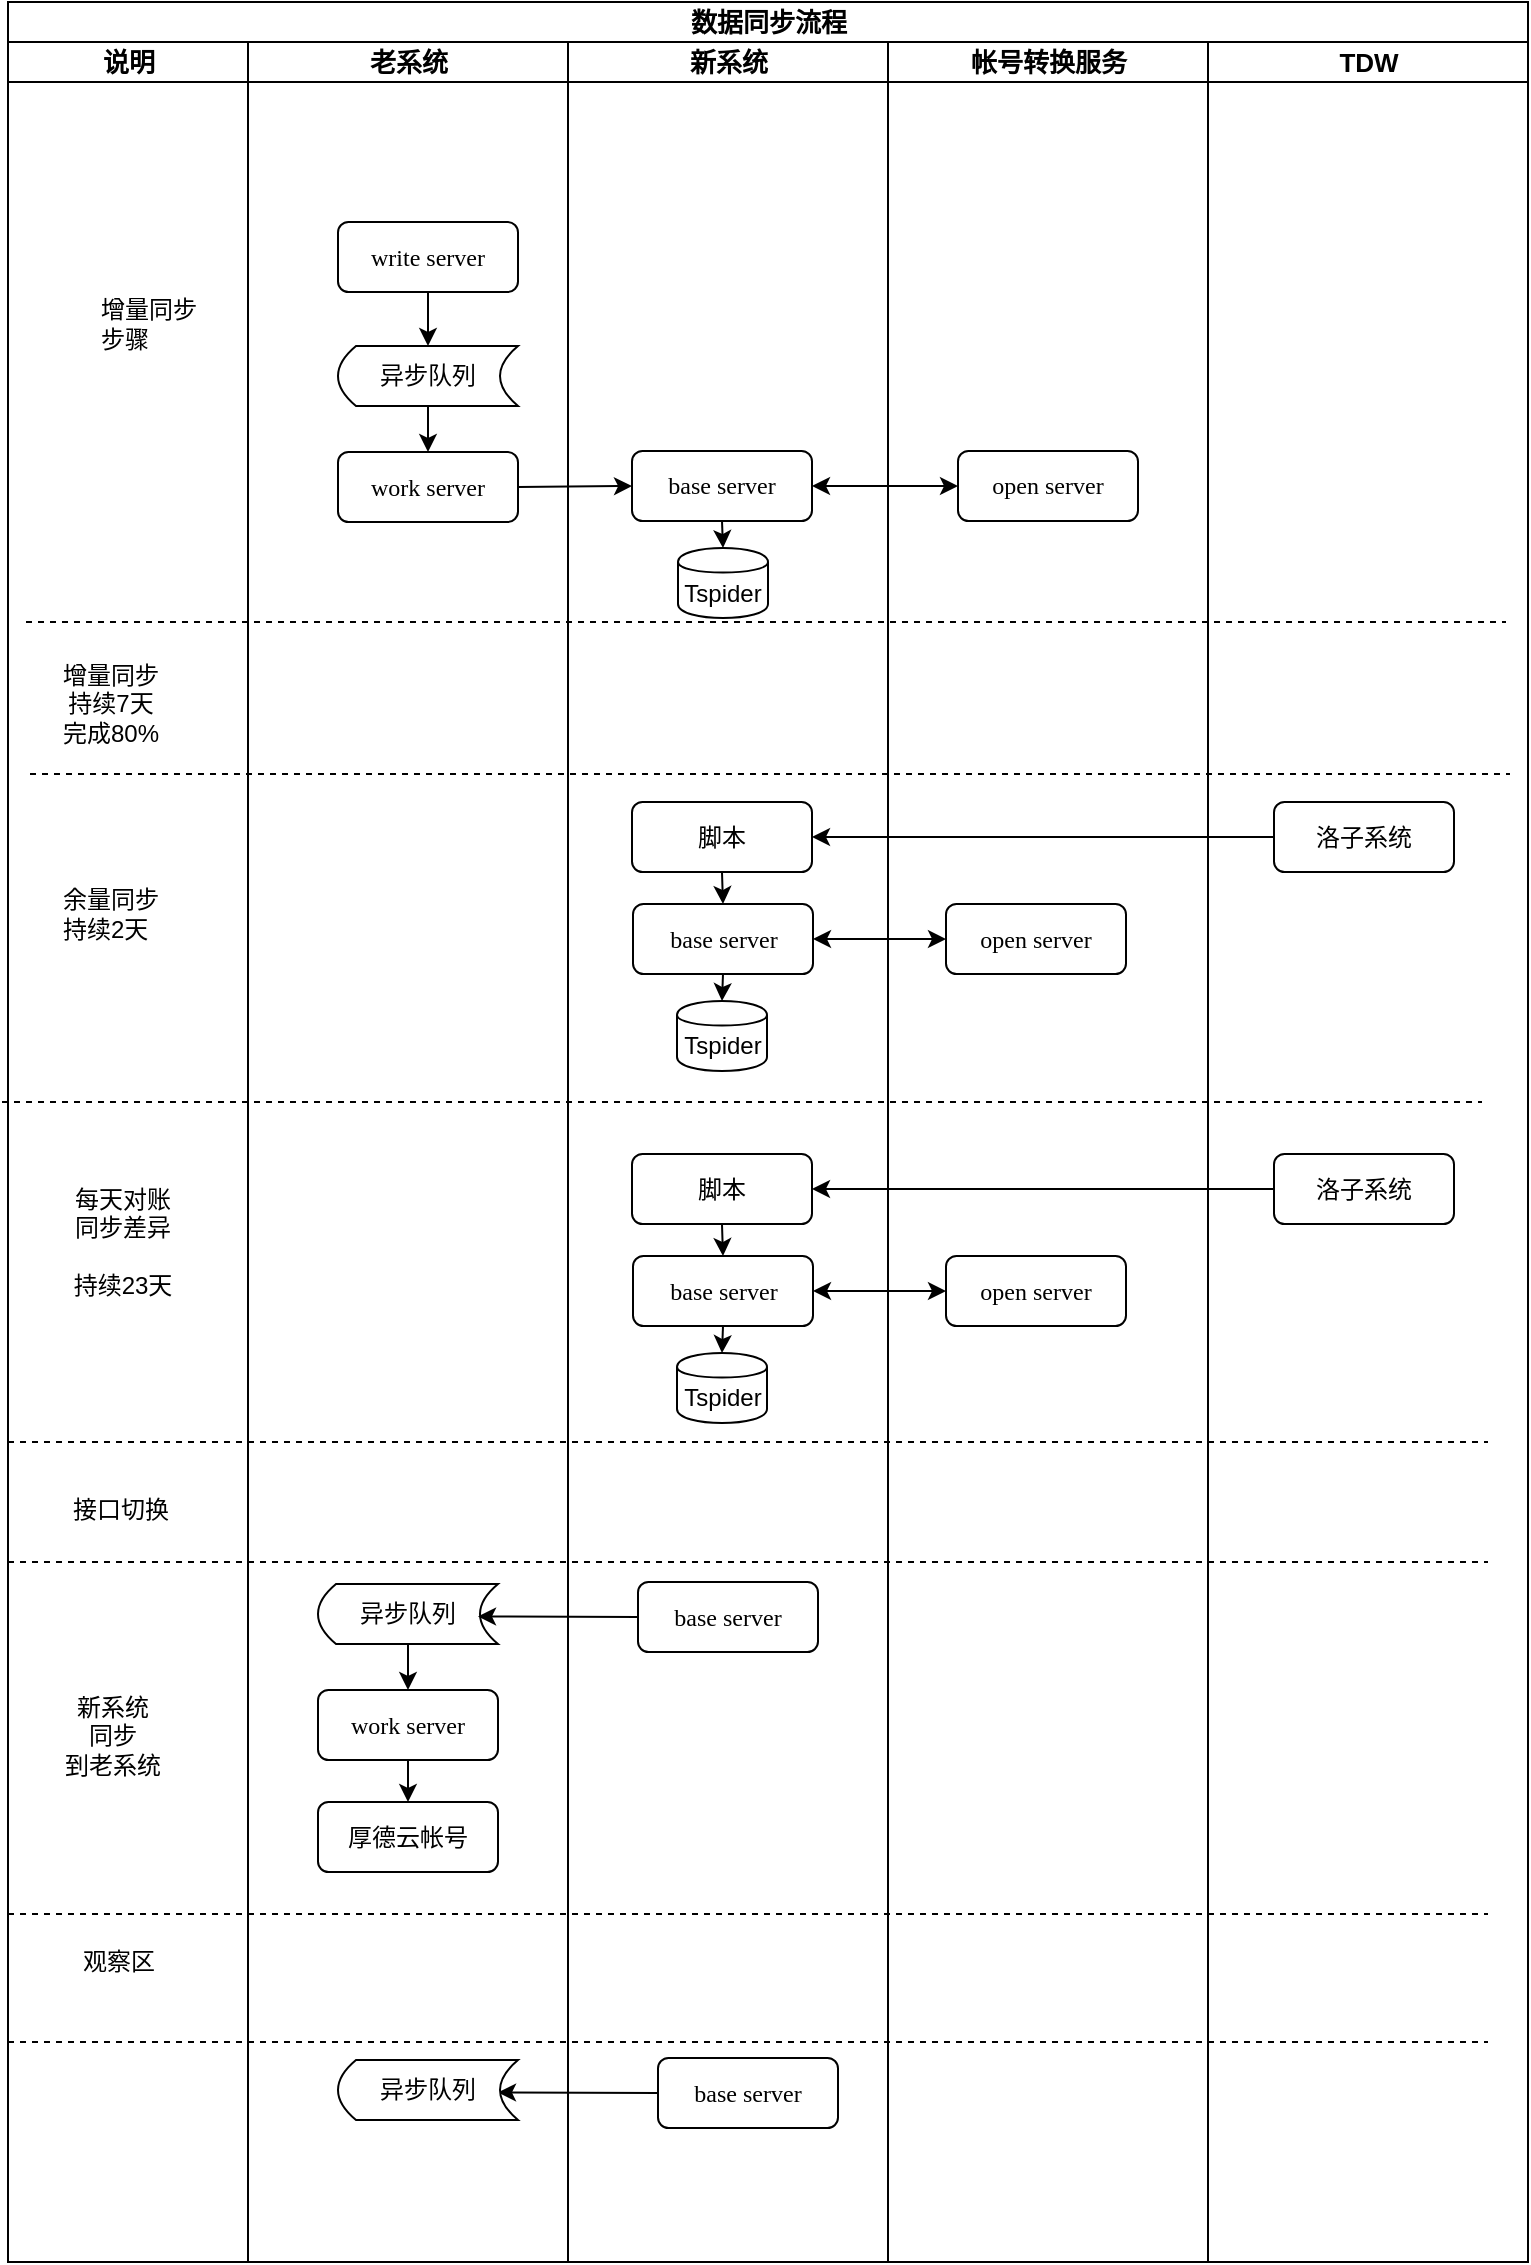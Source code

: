 <mxfile pages="1" version="11.2.2" type="github"><diagram name="Page-1" id="74e2e168-ea6b-b213-b513-2b3c1d86103e"><mxGraphModel dx="1221" dy="647" grid="1" gridSize="10" guides="1" tooltips="1" connect="1" arrows="1" fold="1" page="1" pageScale="1" pageWidth="1100" pageHeight="850" background="#ffffff" math="0" shadow="0"><root><mxCell id="0"/><mxCell id="1" parent="0"/><mxCell id="ZhydiqrrG4qbx1r7twmB-99" value="" style="endArrow=classic;html=1;fontSize=12;exitX=0;exitY=0.5;exitDx=0;exitDy=0;entryX=0.889;entryY=0.54;entryDx=0;entryDy=0;entryPerimeter=0;" edge="1" parent="1" source="ZhydiqrrG4qbx1r7twmB-98" target="ZhydiqrrG4qbx1r7twmB-97"><mxGeometry width="50" height="50" relative="1" as="geometry"><mxPoint x="343.5" y="1105.5" as="sourcePoint"/><mxPoint x="259" y="1046" as="targetPoint"/></mxGeometry></mxCell><mxCell id="77e6c97f196da883-1" value="&lt;font style=&quot;font-size: 13px;&quot;&gt;数据同步流程&lt;/font&gt;" style="swimlane;html=1;childLayout=stackLayout;startSize=20;rounded=0;shadow=0;labelBackgroundColor=none;strokeColor=#000000;strokeWidth=1;fillColor=#ffffff;fontFamily=Verdana;fontSize=13;fontColor=#000000;align=center;" parent="1" vertex="1"><mxGeometry x="71" y="60" width="760" height="1130" as="geometry"/></mxCell><mxCell id="77e6c97f196da883-3" value="说明" style="swimlane;html=1;startSize=20;fontSize=13;" parent="77e6c97f196da883-1" vertex="1"><mxGeometry y="20" width="120" height="1110" as="geometry"/></mxCell><mxCell id="77e6c97f196da883-11" value="write server" style="rounded=1;whiteSpace=wrap;html=1;shadow=0;labelBackgroundColor=none;strokeColor=#000000;strokeWidth=1;fillColor=#ffffff;fontFamily=Verdana;fontSize=12;fontColor=#000000;align=center;" parent="77e6c97f196da883-3" vertex="1"><mxGeometry x="165" y="90" width="90" height="35" as="geometry"/></mxCell><mxCell id="ZhydiqrrG4qbx1r7twmB-63" value="work server" style="rounded=1;whiteSpace=wrap;html=1;shadow=0;labelBackgroundColor=none;strokeColor=#000000;strokeWidth=1;fillColor=#ffffff;fontFamily=Verdana;fontSize=12;fontColor=#000000;align=center;" vertex="1" parent="77e6c97f196da883-3"><mxGeometry x="165" y="205" width="90" height="35" as="geometry"/></mxCell><mxCell id="ZhydiqrrG4qbx1r7twmB-1" value="异步队列" style="shape=dataStorage;whiteSpace=wrap;html=1;fontSize=12;" vertex="1" parent="77e6c97f196da883-3"><mxGeometry x="165" y="152" width="90" height="30" as="geometry"/></mxCell><mxCell id="ZhydiqrrG4qbx1r7twmB-2" value="" style="endArrow=classic;html=1;exitX=0.5;exitY=1;exitDx=0;exitDy=0;entryX=0.5;entryY=0;entryDx=0;entryDy=0;fontSize=12;" edge="1" parent="77e6c97f196da883-3" source="77e6c97f196da883-11" target="ZhydiqrrG4qbx1r7twmB-1"><mxGeometry width="50" height="50" relative="1" as="geometry"><mxPoint x="-60" y="190" as="sourcePoint"/><mxPoint x="-10" y="140" as="targetPoint"/></mxGeometry></mxCell><mxCell id="ZhydiqrrG4qbx1r7twmB-4" value="" style="endArrow=classic;html=1;exitX=0.5;exitY=1;exitDx=0;exitDy=0;entryX=0.5;entryY=0;entryDx=0;entryDy=0;fontSize=12;" edge="1" parent="77e6c97f196da883-3" source="ZhydiqrrG4qbx1r7twmB-1" target="ZhydiqrrG4qbx1r7twmB-63"><mxGeometry width="50" height="50" relative="1" as="geometry"><mxPoint x="60" y="362" as="sourcePoint"/><mxPoint x="75" y="204.5" as="targetPoint"/></mxGeometry></mxCell><mxCell id="ZhydiqrrG4qbx1r7twmB-67" value="接口切换" style="text;html=1;strokeColor=none;fillColor=none;align=center;verticalAlign=middle;whiteSpace=wrap;rounded=0;fontSize=12;" vertex="1" parent="77e6c97f196da883-3"><mxGeometry x="30" y="724" width="53" height="20" as="geometry"/></mxCell><mxCell id="ZhydiqrrG4qbx1r7twmB-68" value="每天对账&lt;br&gt;同步差异&lt;br&gt;&lt;br&gt;持续23天" style="text;html=1;strokeColor=none;fillColor=none;align=center;verticalAlign=middle;whiteSpace=wrap;rounded=0;fontSize=12;" vertex="1" parent="77e6c97f196da883-3"><mxGeometry x="29" y="570" width="57" height="60" as="geometry"/></mxCell><mxCell id="ZhydiqrrG4qbx1r7twmB-69" value="&lt;span style=&quot;text-align: left ; white-space: normal&quot;&gt;增量同步&lt;/span&gt;&lt;br style=&quot;text-align: left ; white-space: normal&quot;&gt;&lt;span style=&quot;text-align: left ; white-space: normal&quot;&gt;持续7天&lt;/span&gt;&lt;br style=&quot;text-align: left ; white-space: normal&quot;&gt;&lt;span style=&quot;text-align: left ; white-space: normal&quot;&gt;完成80%&lt;/span&gt;" style="text;html=1;strokeColor=none;fillColor=none;align=center;verticalAlign=middle;whiteSpace=wrap;rounded=0;fontSize=12;" vertex="1" parent="77e6c97f196da883-3"><mxGeometry x="20" y="300" width="63" height="61" as="geometry"/></mxCell><mxCell id="ZhydiqrrG4qbx1r7twmB-70" value="&lt;span style=&quot;text-align: left ; white-space: normal&quot;&gt;增量同步&lt;/span&gt;&lt;br style=&quot;text-align: left ; white-space: normal&quot;&gt;&lt;div style=&quot;text-align: left&quot;&gt;步骤&lt;/div&gt;" style="text;html=1;strokeColor=none;fillColor=none;align=center;verticalAlign=middle;whiteSpace=wrap;rounded=0;fontSize=12;" vertex="1" parent="77e6c97f196da883-3"><mxGeometry x="38.5" y="110" width="63" height="61" as="geometry"/></mxCell><mxCell id="ZhydiqrrG4qbx1r7twmB-74" value="&lt;div style=&quot;text-align: left&quot;&gt;余量同步&lt;/div&gt;&lt;div style=&quot;text-align: left&quot;&gt;持续2天&lt;/div&gt;" style="text;html=1;strokeColor=none;fillColor=none;align=center;verticalAlign=middle;whiteSpace=wrap;rounded=0;fontSize=12;" vertex="1" parent="77e6c97f196da883-3"><mxGeometry x="20" y="405" width="63" height="61" as="geometry"/></mxCell><mxCell id="ZhydiqrrG4qbx1r7twmB-94" value="观察区" style="text;html=1;strokeColor=none;fillColor=none;align=center;verticalAlign=middle;whiteSpace=wrap;rounded=0;fontSize=12;" vertex="1" parent="77e6c97f196da883-3"><mxGeometry x="29" y="950" width="53" height="20" as="geometry"/></mxCell><mxCell id="ZhydiqrrG4qbx1r7twmB-95" value="新系统&lt;br&gt;同步&lt;br&gt;到老系统" style="text;html=1;strokeColor=none;fillColor=none;align=center;verticalAlign=middle;whiteSpace=wrap;rounded=0;fontSize=12;" vertex="1" parent="77e6c97f196da883-3"><mxGeometry x="25" y="824" width="55" height="46" as="geometry"/></mxCell><mxCell id="77e6c97f196da883-4" value="老系统" style="swimlane;html=1;startSize=20;fontSize=13;" parent="77e6c97f196da883-1" vertex="1"><mxGeometry x="120" y="20" width="160" height="1110" as="geometry"><mxRectangle x="160" y="20" width="70" height="690" as="alternateBounds"/></mxGeometry></mxCell><mxCell id="ZhydiqrrG4qbx1r7twmB-8" value="base server" style="rounded=1;whiteSpace=wrap;html=1;shadow=0;labelBackgroundColor=none;strokeColor=#000000;strokeWidth=1;fillColor=#ffffff;fontFamily=Verdana;fontSize=12;fontColor=#000000;align=center;" vertex="1" parent="77e6c97f196da883-4"><mxGeometry x="192" y="204.5" width="90" height="35" as="geometry"/></mxCell><mxCell id="ZhydiqrrG4qbx1r7twmB-15" value="Tspider" style="shape=cylinder;whiteSpace=wrap;html=1;boundedLbl=1;backgroundOutline=1;fontSize=12;" vertex="1" parent="77e6c97f196da883-4"><mxGeometry x="215" y="253" width="45" height="35" as="geometry"/></mxCell><mxCell id="ZhydiqrrG4qbx1r7twmB-16" value="" style="endArrow=classic;html=1;exitX=0.5;exitY=1;exitDx=0;exitDy=0;entryX=0.5;entryY=0;entryDx=0;entryDy=0;fontSize=12;" edge="1" parent="77e6c97f196da883-4" source="ZhydiqrrG4qbx1r7twmB-8" target="ZhydiqrrG4qbx1r7twmB-15"><mxGeometry width="50" height="50" relative="1" as="geometry"><mxPoint x="70" y="400" as="sourcePoint"/><mxPoint x="120" y="350" as="targetPoint"/></mxGeometry></mxCell><mxCell id="ZhydiqrrG4qbx1r7twmB-22" value="base server" style="rounded=1;whiteSpace=wrap;html=1;shadow=0;labelBackgroundColor=none;strokeColor=#000000;strokeWidth=1;fillColor=#ffffff;fontFamily=Verdana;fontSize=12;fontColor=#000000;align=center;" vertex="1" parent="77e6c97f196da883-4"><mxGeometry x="192.5" y="431" width="90" height="35" as="geometry"/></mxCell><mxCell id="ZhydiqrrG4qbx1r7twmB-23" value="Tspider" style="shape=cylinder;whiteSpace=wrap;html=1;boundedLbl=1;backgroundOutline=1;fontSize=12;" vertex="1" parent="77e6c97f196da883-4"><mxGeometry x="214.5" y="479.5" width="45" height="35" as="geometry"/></mxCell><mxCell id="ZhydiqrrG4qbx1r7twmB-24" value="" style="endArrow=classic;html=1;exitX=0.5;exitY=1;exitDx=0;exitDy=0;entryX=0.5;entryY=0;entryDx=0;entryDy=0;fontSize=12;" edge="1" parent="77e6c97f196da883-4" source="ZhydiqrrG4qbx1r7twmB-22" target="ZhydiqrrG4qbx1r7twmB-23"><mxGeometry width="50" height="50" relative="1" as="geometry"><mxPoint x="-159.5" y="546.5" as="sourcePoint"/><mxPoint x="-109.5" y="496.5" as="targetPoint"/></mxGeometry></mxCell><mxCell id="ZhydiqrrG4qbx1r7twmB-25" value="脚本" style="rounded=1;whiteSpace=wrap;html=1;shadow=0;labelBackgroundColor=none;strokeColor=#000000;strokeWidth=1;fillColor=#ffffff;fontFamily=Verdana;fontSize=12;fontColor=#000000;align=center;" vertex="1" parent="77e6c97f196da883-4"><mxGeometry x="192" y="380" width="90" height="35" as="geometry"/></mxCell><mxCell id="ZhydiqrrG4qbx1r7twmB-27" value="" style="endArrow=classic;html=1;fontSize=12;exitX=0.5;exitY=1;exitDx=0;exitDy=0;entryX=0.5;entryY=0;entryDx=0;entryDy=0;" edge="1" parent="77e6c97f196da883-4" source="ZhydiqrrG4qbx1r7twmB-25" target="ZhydiqrrG4qbx1r7twmB-22"><mxGeometry width="50" height="50" relative="1" as="geometry"><mxPoint x="-100" y="580" as="sourcePoint"/><mxPoint x="-50" y="530" as="targetPoint"/></mxGeometry></mxCell><mxCell id="ZhydiqrrG4qbx1r7twmB-65" value="" style="endArrow=none;dashed=1;html=1;fontSize=12;" edge="1" parent="77e6c97f196da883-4"><mxGeometry width="50" height="50" relative="1" as="geometry"><mxPoint x="-123" y="530" as="sourcePoint"/><mxPoint x="617" y="530" as="targetPoint"/></mxGeometry></mxCell><mxCell id="ZhydiqrrG4qbx1r7twmB-66" value="" style="endArrow=none;dashed=1;html=1;fontSize=12;" edge="1" parent="77e6c97f196da883-4"><mxGeometry width="50" height="50" relative="1" as="geometry"><mxPoint x="-120" y="700" as="sourcePoint"/><mxPoint x="620" y="700" as="targetPoint"/></mxGeometry></mxCell><mxCell id="ZhydiqrrG4qbx1r7twmB-84" value="" style="endArrow=none;dashed=1;html=1;fontSize=12;" edge="1" parent="77e6c97f196da883-4"><mxGeometry width="50" height="50" relative="1" as="geometry"><mxPoint x="-120" y="760" as="sourcePoint"/><mxPoint x="620" y="760" as="targetPoint"/></mxGeometry></mxCell><mxCell id="ZhydiqrrG4qbx1r7twmB-87" value="work server" style="rounded=1;whiteSpace=wrap;html=1;shadow=0;labelBackgroundColor=none;strokeColor=#000000;strokeWidth=1;fillColor=#ffffff;fontFamily=Verdana;fontSize=12;fontColor=#000000;align=center;" vertex="1" parent="77e6c97f196da883-4"><mxGeometry x="35" y="824" width="90" height="35" as="geometry"/></mxCell><mxCell id="ZhydiqrrG4qbx1r7twmB-88" value="异步队列" style="shape=dataStorage;whiteSpace=wrap;html=1;fontSize=12;" vertex="1" parent="77e6c97f196da883-4"><mxGeometry x="35" y="771" width="90" height="30" as="geometry"/></mxCell><mxCell id="ZhydiqrrG4qbx1r7twmB-90" value="" style="endArrow=classic;html=1;fontSize=12;exitX=0.5;exitY=1;exitDx=0;exitDy=0;" edge="1" parent="77e6c97f196da883-4" source="ZhydiqrrG4qbx1r7twmB-88" target="ZhydiqrrG4qbx1r7twmB-87"><mxGeometry width="50" height="50" relative="1" as="geometry"><mxPoint x="-91" y="950" as="sourcePoint"/><mxPoint x="-41" y="900" as="targetPoint"/></mxGeometry></mxCell><mxCell id="ZhydiqrrG4qbx1r7twmB-91" value="厚德云帐号" style="rounded=1;whiteSpace=wrap;html=1;shadow=0;labelBackgroundColor=none;strokeColor=#000000;strokeWidth=1;fillColor=#ffffff;fontFamily=Verdana;fontSize=12;fontColor=#000000;align=center;" vertex="1" parent="77e6c97f196da883-4"><mxGeometry x="35" y="880" width="90" height="35" as="geometry"/></mxCell><mxCell id="ZhydiqrrG4qbx1r7twmB-92" value="" style="endArrow=classic;html=1;fontSize=12;exitX=0.5;exitY=1;exitDx=0;exitDy=0;entryX=0.5;entryY=0;entryDx=0;entryDy=0;" edge="1" parent="77e6c97f196da883-4" source="ZhydiqrrG4qbx1r7twmB-87" target="ZhydiqrrG4qbx1r7twmB-91"><mxGeometry width="50" height="50" relative="1" as="geometry"><mxPoint x="-231" y="860" as="sourcePoint"/><mxPoint x="-181" y="810" as="targetPoint"/></mxGeometry></mxCell><mxCell id="ZhydiqrrG4qbx1r7twmB-93" value="" style="endArrow=none;dashed=1;html=1;fontSize=12;" edge="1" parent="77e6c97f196da883-4"><mxGeometry width="50" height="50" relative="1" as="geometry"><mxPoint x="-120" y="1000" as="sourcePoint"/><mxPoint x="620" y="1000" as="targetPoint"/></mxGeometry></mxCell><mxCell id="77e6c97f196da883-6" value="新系统" style="swimlane;html=1;startSize=20;fontSize=13;" parent="77e6c97f196da883-1" vertex="1"><mxGeometry x="280" y="20" width="160" height="1110" as="geometry"/></mxCell><mxCell id="ZhydiqrrG4qbx1r7twmB-86" value="base server" style="rounded=1;whiteSpace=wrap;html=1;shadow=0;labelBackgroundColor=none;strokeColor=#000000;strokeWidth=1;fillColor=#ffffff;fontFamily=Verdana;fontSize=12;fontColor=#000000;align=center;" vertex="1" parent="77e6c97f196da883-6"><mxGeometry x="35" y="770" width="90" height="35" as="geometry"/></mxCell><mxCell id="ZhydiqrrG4qbx1r7twmB-112" value="" style="shape=image;html=1;verticalAlign=top;verticalLabelPosition=bottom;labelBackgroundColor=#ffffff;imageAspect=0;aspect=fixed;image=https://cdn3.iconfinder.com/data/icons/flat-actions-icons-9/792/Close_Icon-128.png;glass=0;fillColor=none;fontSize=12;fontColor=#FF0000;align=left;" vertex="1" parent="77e6c97f196da883-6"><mxGeometry x="-11.5" y="1004" width="43" height="43" as="geometry"/></mxCell><mxCell id="ZhydiqrrG4qbx1r7twmB-13" value="" style="endArrow=classic;html=1;entryX=0;entryY=0.5;entryDx=0;entryDy=0;fontSize=12;exitX=1;exitY=0.5;exitDx=0;exitDy=0;" edge="1" parent="77e6c97f196da883-1" source="ZhydiqrrG4qbx1r7twmB-63" target="ZhydiqrrG4qbx1r7twmB-8"><mxGeometry width="50" height="50" relative="1" as="geometry"><mxPoint x="289" y="242" as="sourcePoint"/><mxPoint x="250" y="350" as="targetPoint"/></mxGeometry></mxCell><mxCell id="ZhydiqrrG4qbx1r7twmB-14" value="" style="endArrow=classic;startArrow=classic;html=1;exitX=1;exitY=0.5;exitDx=0;exitDy=0;entryX=0;entryY=0.5;entryDx=0;entryDy=0;fontSize=12;" edge="1" parent="77e6c97f196da883-1" source="ZhydiqrrG4qbx1r7twmB-8" target="ZhydiqrrG4qbx1r7twmB-10"><mxGeometry width="50" height="50" relative="1" as="geometry"><mxPoint x="260" y="380" as="sourcePoint"/><mxPoint x="310" y="330" as="targetPoint"/></mxGeometry></mxCell><mxCell id="ZhydiqrrG4qbx1r7twmB-20" value="帐号转换服务" style="swimlane;html=1;startSize=20;fontSize=13;" vertex="1" parent="77e6c97f196da883-1"><mxGeometry x="440" y="20" width="160" height="1110" as="geometry"/></mxCell><mxCell id="ZhydiqrrG4qbx1r7twmB-21" value="洛子系统" style="rounded=1;whiteSpace=wrap;html=1;shadow=0;labelBackgroundColor=none;strokeColor=#000000;strokeWidth=1;fillColor=#ffffff;fontFamily=Verdana;fontSize=12;fontColor=#000000;align=center;" vertex="1" parent="ZhydiqrrG4qbx1r7twmB-20"><mxGeometry x="193" y="380" width="90" height="35" as="geometry"/></mxCell><mxCell id="ZhydiqrrG4qbx1r7twmB-10" value="open server" style="rounded=1;whiteSpace=wrap;html=1;shadow=0;labelBackgroundColor=none;strokeColor=#000000;strokeWidth=1;fillColor=#ffffff;fontFamily=Verdana;fontSize=12;fontColor=#000000;align=center;" vertex="1" parent="ZhydiqrrG4qbx1r7twmB-20"><mxGeometry x="35" y="204.5" width="90" height="35" as="geometry"/></mxCell><mxCell id="ZhydiqrrG4qbx1r7twmB-28" value="open server" style="rounded=1;whiteSpace=wrap;html=1;shadow=0;labelBackgroundColor=none;strokeColor=#000000;strokeWidth=1;fillColor=#ffffff;fontFamily=Verdana;fontSize=12;fontColor=#000000;align=center;" vertex="1" parent="ZhydiqrrG4qbx1r7twmB-20"><mxGeometry x="29" y="431" width="90" height="35" as="geometry"/></mxCell><mxCell id="ZhydiqrrG4qbx1r7twmB-26" value="" style="endArrow=classic;html=1;fontSize=12;exitX=0;exitY=0.5;exitDx=0;exitDy=0;entryX=1;entryY=0.5;entryDx=0;entryDy=0;" edge="1" parent="77e6c97f196da883-1" source="ZhydiqrrG4qbx1r7twmB-21" target="ZhydiqrrG4qbx1r7twmB-25"><mxGeometry width="50" height="50" relative="1" as="geometry"><mxPoint x="750" y="460" as="sourcePoint"/><mxPoint x="800" y="410" as="targetPoint"/></mxGeometry></mxCell><mxCell id="ZhydiqrrG4qbx1r7twmB-47" value="TDW" style="swimlane;html=1;startSize=20;fontSize=13;" vertex="1" parent="77e6c97f196da883-1"><mxGeometry x="600" y="20" width="160" height="1110" as="geometry"/></mxCell><mxCell id="ZhydiqrrG4qbx1r7twmB-29" value="" style="endArrow=classic;startArrow=classic;html=1;exitX=1;exitY=0.5;exitDx=0;exitDy=0;entryX=0;entryY=0.5;entryDx=0;entryDy=0;fontSize=12;" edge="1" parent="77e6c97f196da883-1" target="ZhydiqrrG4qbx1r7twmB-28" source="ZhydiqrrG4qbx1r7twmB-22"><mxGeometry width="50" height="50" relative="1" as="geometry"><mxPoint x="282.5" y="468.5" as="sourcePoint"/><mxPoint x="242.5" y="496.5" as="targetPoint"/></mxGeometry></mxCell><mxCell id="ZhydiqrrG4qbx1r7twmB-89" value="" style="endArrow=classic;html=1;fontSize=12;exitX=0;exitY=0.5;exitDx=0;exitDy=0;entryX=0.889;entryY=0.54;entryDx=0;entryDy=0;entryPerimeter=0;" edge="1" parent="77e6c97f196da883-1" source="ZhydiqrrG4qbx1r7twmB-86" target="ZhydiqrrG4qbx1r7twmB-88"><mxGeometry width="50" height="50" relative="1" as="geometry"><mxPoint x="339" y="900" as="sourcePoint"/><mxPoint x="249" y="808" as="targetPoint"/></mxGeometry></mxCell><mxCell id="ZhydiqrrG4qbx1r7twmB-64" value="" style="endArrow=none;dashed=1;html=1;fontSize=12;" edge="1" parent="1"><mxGeometry width="50" height="50" relative="1" as="geometry"><mxPoint x="80" y="370" as="sourcePoint"/><mxPoint x="820" y="370" as="targetPoint"/></mxGeometry></mxCell><mxCell id="ZhydiqrrG4qbx1r7twmB-73" value="" style="endArrow=none;dashed=1;html=1;fontSize=12;" edge="1" parent="1"><mxGeometry width="50" height="50" relative="1" as="geometry"><mxPoint x="82" y="446" as="sourcePoint"/><mxPoint x="822" y="446" as="targetPoint"/></mxGeometry></mxCell><mxCell id="ZhydiqrrG4qbx1r7twmB-75" value="base server" style="rounded=1;whiteSpace=wrap;html=1;shadow=0;labelBackgroundColor=none;strokeColor=#000000;strokeWidth=1;fillColor=#ffffff;fontFamily=Verdana;fontSize=12;fontColor=#000000;align=center;" vertex="1" parent="1"><mxGeometry x="383.5" y="687" width="90" height="35" as="geometry"/></mxCell><mxCell id="ZhydiqrrG4qbx1r7twmB-76" value="Tspider" style="shape=cylinder;whiteSpace=wrap;html=1;boundedLbl=1;backgroundOutline=1;fontSize=12;" vertex="1" parent="1"><mxGeometry x="405.5" y="735.5" width="45" height="35" as="geometry"/></mxCell><mxCell id="ZhydiqrrG4qbx1r7twmB-77" value="" style="endArrow=classic;html=1;exitX=0.5;exitY=1;exitDx=0;exitDy=0;entryX=0.5;entryY=0;entryDx=0;entryDy=0;fontSize=12;" edge="1" parent="1" source="ZhydiqrrG4qbx1r7twmB-75" target="ZhydiqrrG4qbx1r7twmB-76"><mxGeometry width="50" height="50" relative="1" as="geometry"><mxPoint x="-159.5" y="722.5" as="sourcePoint"/><mxPoint x="-109.5" y="672.5" as="targetPoint"/></mxGeometry></mxCell><mxCell id="ZhydiqrrG4qbx1r7twmB-78" value="脚本" style="rounded=1;whiteSpace=wrap;html=1;shadow=0;labelBackgroundColor=none;strokeColor=#000000;strokeWidth=1;fillColor=#ffffff;fontFamily=Verdana;fontSize=12;fontColor=#000000;align=center;" vertex="1" parent="1"><mxGeometry x="383" y="636" width="90" height="35" as="geometry"/></mxCell><mxCell id="ZhydiqrrG4qbx1r7twmB-79" value="" style="endArrow=classic;html=1;fontSize=12;exitX=0.5;exitY=1;exitDx=0;exitDy=0;entryX=0.5;entryY=0;entryDx=0;entryDy=0;" edge="1" parent="1" source="ZhydiqrrG4qbx1r7twmB-78" target="ZhydiqrrG4qbx1r7twmB-75"><mxGeometry width="50" height="50" relative="1" as="geometry"><mxPoint x="-100" y="756" as="sourcePoint"/><mxPoint x="-50" y="706" as="targetPoint"/></mxGeometry></mxCell><mxCell id="ZhydiqrrG4qbx1r7twmB-80" value="洛子系统" style="rounded=1;whiteSpace=wrap;html=1;shadow=0;labelBackgroundColor=none;strokeColor=#000000;strokeWidth=1;fillColor=#ffffff;fontFamily=Verdana;fontSize=12;fontColor=#000000;align=center;" vertex="1" parent="1"><mxGeometry x="704" y="636" width="90" height="35" as="geometry"/></mxCell><mxCell id="ZhydiqrrG4qbx1r7twmB-81" value="open server" style="rounded=1;whiteSpace=wrap;html=1;shadow=0;labelBackgroundColor=none;strokeColor=#000000;strokeWidth=1;fillColor=#ffffff;fontFamily=Verdana;fontSize=12;fontColor=#000000;align=center;" vertex="1" parent="1"><mxGeometry x="540" y="687" width="90" height="35" as="geometry"/></mxCell><mxCell id="ZhydiqrrG4qbx1r7twmB-82" value="" style="endArrow=classic;html=1;fontSize=12;exitX=0;exitY=0.5;exitDx=0;exitDy=0;entryX=1;entryY=0.5;entryDx=0;entryDy=0;" edge="1" parent="1" source="ZhydiqrrG4qbx1r7twmB-80" target="ZhydiqrrG4qbx1r7twmB-78"><mxGeometry width="50" height="50" relative="1" as="geometry"><mxPoint x="750" y="636" as="sourcePoint"/><mxPoint x="800" y="586" as="targetPoint"/></mxGeometry></mxCell><mxCell id="ZhydiqrrG4qbx1r7twmB-83" value="" style="endArrow=classic;startArrow=classic;html=1;exitX=1;exitY=0.5;exitDx=0;exitDy=0;entryX=0;entryY=0.5;entryDx=0;entryDy=0;fontSize=12;" edge="1" parent="1" source="ZhydiqrrG4qbx1r7twmB-75" target="ZhydiqrrG4qbx1r7twmB-81"><mxGeometry width="50" height="50" relative="1" as="geometry"><mxPoint x="282.5" y="644.5" as="sourcePoint"/><mxPoint x="242.5" y="672.5" as="targetPoint"/></mxGeometry></mxCell><mxCell id="ZhydiqrrG4qbx1r7twmB-85" value="" style="endArrow=none;dashed=1;html=1;fontSize=12;" edge="1" parent="1"><mxGeometry width="50" height="50" relative="1" as="geometry"><mxPoint x="71" y="1016" as="sourcePoint"/><mxPoint x="811" y="1016" as="targetPoint"/></mxGeometry></mxCell><mxCell id="ZhydiqrrG4qbx1r7twmB-97" value="异步队列" style="shape=dataStorage;whiteSpace=wrap;html=1;fontSize=12;" vertex="1" parent="1"><mxGeometry x="236" y="1089" width="90" height="30" as="geometry"/></mxCell><mxCell id="ZhydiqrrG4qbx1r7twmB-98" value="base server" style="rounded=1;whiteSpace=wrap;html=1;shadow=0;labelBackgroundColor=none;strokeColor=#000000;strokeWidth=1;fillColor=#ffffff;fontFamily=Verdana;fontSize=12;fontColor=#000000;align=center;" vertex="1" parent="1"><mxGeometry x="396" y="1088" width="90" height="35" as="geometry"/></mxCell></root></mxGraphModel></diagram></mxfile>
